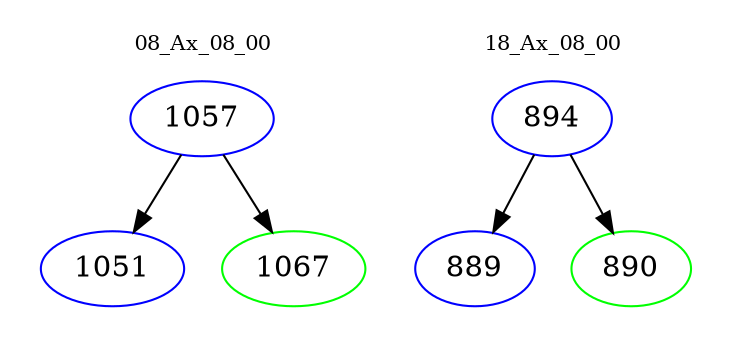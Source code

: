 digraph{
subgraph cluster_0 {
color = white
label = "08_Ax_08_00";
fontsize=10;
T0_1057 [label="1057", color="blue"]
T0_1057 -> T0_1051 [color="black"]
T0_1051 [label="1051", color="blue"]
T0_1057 -> T0_1067 [color="black"]
T0_1067 [label="1067", color="green"]
}
subgraph cluster_1 {
color = white
label = "18_Ax_08_00";
fontsize=10;
T1_894 [label="894", color="blue"]
T1_894 -> T1_889 [color="black"]
T1_889 [label="889", color="blue"]
T1_894 -> T1_890 [color="black"]
T1_890 [label="890", color="green"]
}
}
